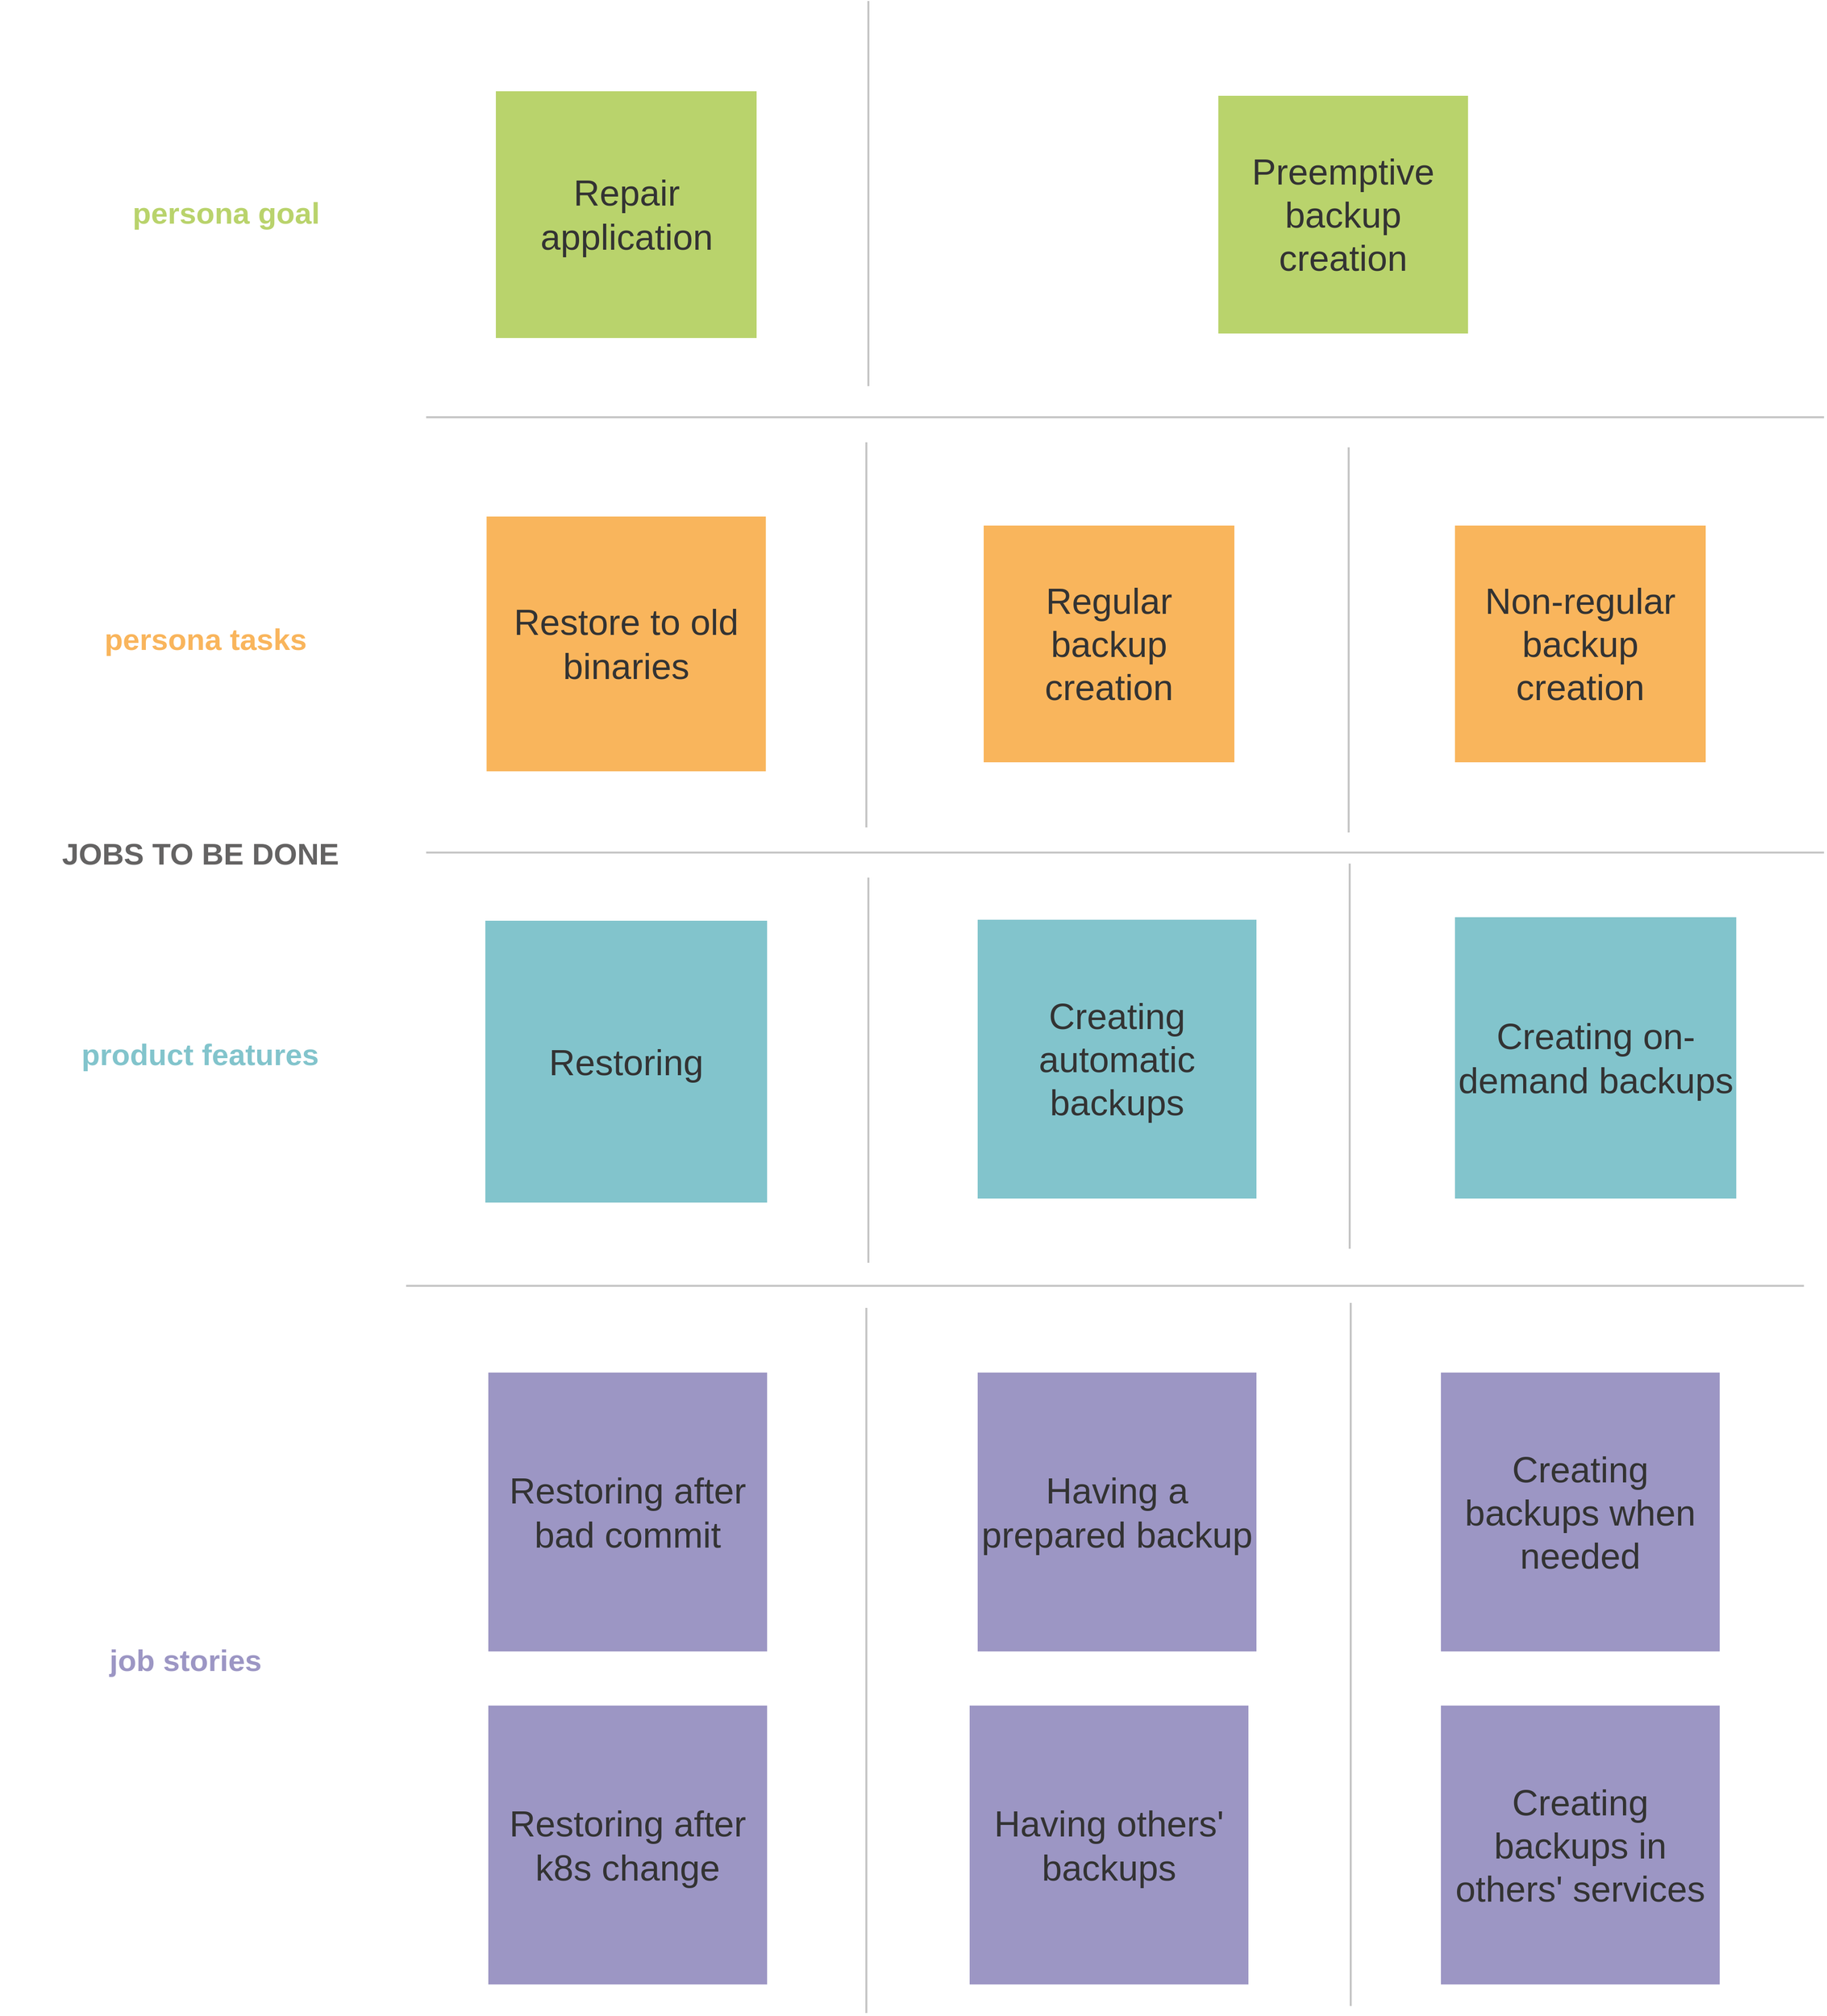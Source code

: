 <mxfile version="24.8.1">
  <diagram id="b51ca4ac-9056-8219-747a-da746b8c7672" name="Page-1">
    <mxGraphModel grid="0" page="0" gridSize="10" guides="1" tooltips="1" connect="1" arrows="1" fold="1" pageScale="1" pageWidth="827" pageHeight="1169" background="#ffffff" math="0" shadow="0">
      <root>
        <mxCell id="0" />
        <mxCell id="1" parent="0" />
        <mxCell id="40d4dfce8750839b-10" value="" style="endArrow=none;html=1;strokeColor=#c6c6c6;strokeWidth=2;" edge="1" parent="1">
          <mxGeometry width="50" height="50" relative="1" as="geometry">
            <mxPoint x="1871" y="161.0" as="sourcePoint" />
            <mxPoint x="1871" y="-223" as="targetPoint" />
          </mxGeometry>
        </mxCell>
        <mxCell id="40d4dfce8750839b-21" value="" style="endArrow=none;html=1;strokeColor=#c6c6c6;strokeWidth=2;" edge="1" parent="1">
          <mxGeometry width="50" height="50" relative="1" as="geometry">
            <mxPoint x="2352.0" y="166.0" as="sourcePoint" />
            <mxPoint x="2352.0" y="-218" as="targetPoint" />
          </mxGeometry>
        </mxCell>
        <mxCell id="40d4dfce8750839b-35" value="" style="endArrow=none;html=1;strokeColor=#c6c6c6;strokeWidth=2;" edge="1" parent="1">
          <mxGeometry width="50" height="50" relative="1" as="geometry">
            <mxPoint x="1432" y="186.0" as="sourcePoint" />
            <mxPoint x="2826.0" y="186.0" as="targetPoint" />
          </mxGeometry>
        </mxCell>
        <mxCell id="40d4dfce8750839b-40" value="" style="endArrow=none;html=1;strokeColor=#c6c6c6;strokeWidth=2;" edge="1" parent="1">
          <mxGeometry width="50" height="50" relative="1" as="geometry">
            <mxPoint x="1873" y="595" as="sourcePoint" />
            <mxPoint x="1873" y="211.0" as="targetPoint" />
          </mxGeometry>
        </mxCell>
        <mxCell id="40d4dfce8750839b-44" value="" style="endArrow=none;html=1;strokeColor=#c6c6c6;strokeWidth=2;" edge="1" parent="1">
          <mxGeometry width="50" height="50" relative="1" as="geometry">
            <mxPoint x="2353.0" y="581" as="sourcePoint" />
            <mxPoint x="2353.0" y="197.0" as="targetPoint" />
          </mxGeometry>
        </mxCell>
        <mxCell id="40d4dfce8750839b-54" value="" style="endArrow=none;html=1;strokeColor=#c6c6c6;strokeWidth=2;" edge="1" parent="1">
          <mxGeometry width="50" height="50" relative="1" as="geometry">
            <mxPoint x="1432" y="-248" as="sourcePoint" />
            <mxPoint x="2826.0" y="-248" as="targetPoint" />
          </mxGeometry>
        </mxCell>
        <mxCell id="40d4dfce8750839b-72" value="&lt;div style=&quot;text-align: left&quot;&gt;&lt;span style=&quot;font-size: 30px&quot;&gt;&lt;font color=&quot;#646363&quot;&gt;JOBS TO BE DONE&lt;/font&gt;&lt;/span&gt;&lt;/div&gt;" style="text;html=1;strokeColor=none;fillColor=none;align=right;verticalAlign=middle;whiteSpace=wrap;rounded=0;strokeWidth=60;fontStyle=1" vertex="1" parent="1">
          <mxGeometry x="1007" y="177" width="340" height="20" as="geometry" />
        </mxCell>
        <mxCell id="9weRFE-r5tO2uLE9Ns_Z-1" value="" style="endArrow=none;html=1;strokeColor=#c6c6c6;strokeWidth=2;" edge="1" parent="1">
          <mxGeometry width="50" height="50" relative="1" as="geometry">
            <mxPoint x="1412" y="618.0" as="sourcePoint" />
            <mxPoint x="2806.0" y="618.0" as="targetPoint" />
          </mxGeometry>
        </mxCell>
        <mxCell id="9weRFE-r5tO2uLE9Ns_Z-2" value="&lt;p style=&quot;&quot;&gt;&lt;span style=&quot;font-size: 36px;&quot;&gt;Restoring after bad commit&lt;/span&gt;&lt;br&gt;&lt;/p&gt;" style="rounded=0;whiteSpace=wrap;html=1;strokeColor=none;strokeWidth=3;fillColor=#9C96C4;fontSize=12;fontColor=#333333;aspect=fixed;gradientColor=none;" vertex="1" parent="1">
          <mxGeometry x="1494" y="704.5" width="278" height="278" as="geometry" />
        </mxCell>
        <mxCell id="9weRFE-r5tO2uLE9Ns_Z-5" value="&lt;span style=&quot;font-size: 36px;&quot;&gt;Creating on-demand backups&lt;/span&gt;" style="rounded=0;whiteSpace=wrap;html=1;strokeColor=none;strokeWidth=3;fillColor=#82C4CC;fontSize=12;fontColor=#333333;aspect=fixed;" vertex="1" parent="1">
          <mxGeometry x="2458" y="250.5" width="280.5" height="280.5" as="geometry" />
        </mxCell>
        <mxCell id="9weRFE-r5tO2uLE9Ns_Z-6" value="&lt;span style=&quot;font-size: 36px;&quot;&gt;Creating automatic backups&lt;/span&gt;" style="rounded=0;whiteSpace=wrap;html=1;strokeColor=none;strokeWidth=3;fillColor=#82C4CC;fontSize=12;fontColor=#333333;aspect=fixed;" vertex="1" parent="1">
          <mxGeometry x="1982" y="253" width="278" height="278" as="geometry" />
        </mxCell>
        <mxCell id="9weRFE-r5tO2uLE9Ns_Z-7" value="&lt;span style=&quot;font-size: 36px;&quot;&gt;Restoring&lt;/span&gt;" style="rounded=0;whiteSpace=wrap;html=1;strokeColor=none;strokeWidth=3;fillColor=#82C4CC;fontSize=12;fontColor=#333333;aspect=fixed;" vertex="1" parent="1">
          <mxGeometry x="1491" y="254" width="281" height="281" as="geometry" />
        </mxCell>
        <mxCell id="9weRFE-r5tO2uLE9Ns_Z-8" value="&lt;span style=&quot;font-size: 36px;&quot;&gt;Regular backup creation&lt;/span&gt;" style="rounded=0;whiteSpace=wrap;html=1;strokeColor=none;strokeWidth=3;fillColor=#F9B55C;fontSize=12;fontColor=#333333;" vertex="1" parent="1">
          <mxGeometry x="1988" y="-140" width="250" height="236" as="geometry" />
        </mxCell>
        <mxCell id="9weRFE-r5tO2uLE9Ns_Z-9" value="&lt;span style=&quot;font-size: 36px;&quot;&gt;Restore to old binaries&lt;/span&gt;" style="rounded=0;whiteSpace=wrap;html=1;strokeColor=none;strokeWidth=3;fillColor=#F9B55C;fontSize=12;fontColor=#333333;" vertex="1" parent="1">
          <mxGeometry x="1492.25" y="-149" width="278.5" height="254" as="geometry" />
        </mxCell>
        <mxCell id="9weRFE-r5tO2uLE9Ns_Z-10" value="&lt;span style=&quot;font-size: 36px;&quot;&gt;Non-regular backup creation&lt;/span&gt;" style="rounded=0;whiteSpace=wrap;html=1;strokeColor=none;strokeWidth=3;fillColor=#F9B55C;fontSize=12;fontColor=#333333;" vertex="1" parent="1">
          <mxGeometry x="2458" y="-140" width="250" height="236" as="geometry" />
        </mxCell>
        <mxCell id="9weRFE-r5tO2uLE9Ns_Z-12" value="" style="endArrow=none;html=1;strokeColor=#c6c6c6;strokeWidth=2;" edge="1" parent="1">
          <mxGeometry width="50" height="50" relative="1" as="geometry">
            <mxPoint x="1873" y="-279.0" as="sourcePoint" />
            <mxPoint x="1873" y="-663" as="targetPoint" />
          </mxGeometry>
        </mxCell>
        <mxCell id="9weRFE-r5tO2uLE9Ns_Z-13" value="" style="endArrow=none;html=1;strokeColor=#c6c6c6;strokeWidth=2;" edge="1" parent="1">
          <mxGeometry width="50" height="50" relative="1" as="geometry">
            <mxPoint x="1871" y="1343" as="sourcePoint" />
            <mxPoint x="1871" y="640" as="targetPoint" />
          </mxGeometry>
        </mxCell>
        <mxCell id="9weRFE-r5tO2uLE9Ns_Z-14" value="" style="endArrow=none;html=1;strokeColor=#c6c6c6;strokeWidth=2;" edge="1" parent="1">
          <mxGeometry width="50" height="50" relative="1" as="geometry">
            <mxPoint x="2354" y="1336" as="sourcePoint" />
            <mxPoint x="2354" y="635" as="targetPoint" />
          </mxGeometry>
        </mxCell>
        <mxCell id="9weRFE-r5tO2uLE9Ns_Z-15" value="&lt;p style=&quot;line-height: 110%&quot;&gt;&lt;/p&gt;&lt;div style=&quot;text-align: right&quot;&gt;&lt;span style=&quot;font-size: 30px;&quot;&gt;&lt;b&gt;job stories&lt;/b&gt;&lt;/span&gt;&lt;/div&gt;&lt;p&gt;&lt;/p&gt;" style="text;html=1;strokeColor=none;fillColor=none;align=right;verticalAlign=top;whiteSpace=wrap;rounded=0;strokeWidth=60;spacingTop=-15;fontColor=#9C96C4;" vertex="1" parent="1">
          <mxGeometry x="1081" y="970" width="189" height="55" as="geometry" />
        </mxCell>
        <mxCell id="9weRFE-r5tO2uLE9Ns_Z-16" value="&lt;p style=&quot;line-height: 110%&quot;&gt;&lt;/p&gt;&lt;div style=&quot;text-align: right&quot;&gt;&lt;font color=&quot;#82c4cc&quot;&gt;&lt;span style=&quot;font-size: 30px;&quot;&gt;&lt;b&gt;product features&lt;/b&gt;&lt;/span&gt;&lt;/font&gt;&lt;/div&gt;&lt;p&gt;&lt;/p&gt;" style="text;html=1;strokeColor=none;fillColor=none;align=right;verticalAlign=top;whiteSpace=wrap;rounded=0;strokeWidth=60;spacingTop=-15;" vertex="1" parent="1">
          <mxGeometry x="1078" y="366" width="249" height="57" as="geometry" />
        </mxCell>
        <mxCell id="9weRFE-r5tO2uLE9Ns_Z-17" value="&lt;span style=&quot;font-size: 36px;&quot;&gt;Repair application&lt;/span&gt;" style="rounded=0;whiteSpace=wrap;html=1;strokeColor=none;strokeWidth=3;fillColor=#B9D36C;fontSize=12;fontColor=#333333;" vertex="1" parent="1">
          <mxGeometry x="1501.5" y="-573" width="260" height="246" as="geometry" />
        </mxCell>
        <mxCell id="9weRFE-r5tO2uLE9Ns_Z-18" value="&lt;p style=&quot;line-height: 110%&quot;&gt;&lt;/p&gt;&lt;div style=&quot;text-align: left&quot;&gt;&lt;font color=&quot;#f9b55c&quot;&gt;&lt;span style=&quot;font-size: 30px;&quot;&gt;&lt;b&gt;persona tasks&lt;/b&gt;&lt;/span&gt;&lt;/font&gt;&lt;/div&gt;&lt;p&gt;&lt;/p&gt;" style="text;html=1;strokeColor=none;fillColor=none;align=right;verticalAlign=top;whiteSpace=wrap;rounded=0;strokeWidth=60;spacingTop=-15;" vertex="1" parent="1">
          <mxGeometry x="1090" y="-48.12" width="225" height="52.25" as="geometry" />
        </mxCell>
        <mxCell id="9weRFE-r5tO2uLE9Ns_Z-20" value="&lt;div style=&quot;text-align: left&quot;&gt;&lt;span style=&quot;font-size: 30px&quot;&gt;&lt;font color=&quot;#b9d36c&quot;&gt;persona goal&lt;/font&gt;&lt;/span&gt;&lt;/div&gt;" style="text;html=1;strokeColor=none;fillColor=none;align=right;verticalAlign=middle;whiteSpace=wrap;rounded=0;strokeWidth=60;fontStyle=1" vertex="1" parent="1">
          <mxGeometry x="1117.5" y="-497.75" width="209.5" height="90.5" as="geometry" />
        </mxCell>
        <mxCell id="9weRFE-r5tO2uLE9Ns_Z-28" value="&lt;span style=&quot;font-size: 36px;&quot;&gt;Preemptive backup creation&lt;/span&gt;" style="rounded=0;whiteSpace=wrap;html=1;strokeColor=none;strokeWidth=3;fillColor=#B9D36C;fontSize=12;fontColor=#333333;" vertex="1" parent="1">
          <mxGeometry x="2222" y="-568.5" width="249" height="237" as="geometry" />
        </mxCell>
        <mxCell id="9weRFE-r5tO2uLE9Ns_Z-40" style="edgeStyle=orthogonalEdgeStyle;rounded=0;orthogonalLoop=1;jettySize=auto;html=1;exitX=0.5;exitY=1;exitDx=0;exitDy=0;" edge="1" parent="1" source="9weRFE-r5tO2uLE9Ns_Z-15" target="9weRFE-r5tO2uLE9Ns_Z-15">
          <mxGeometry relative="1" as="geometry" />
        </mxCell>
        <mxCell id="MFDk8UQHbfPtwjIw-j23-6" value="&lt;p style=&quot;&quot;&gt;&lt;span style=&quot;font-size: 36px;&quot;&gt;Having a prepared backup&lt;/span&gt;&lt;br&gt;&lt;/p&gt;" style="rounded=0;whiteSpace=wrap;html=1;strokeColor=none;strokeWidth=3;fillColor=#9C96C4;fontSize=12;fontColor=#333333;aspect=fixed;gradientColor=none;" vertex="1" parent="1">
          <mxGeometry x="1982" y="704.5" width="278" height="278" as="geometry" />
        </mxCell>
        <mxCell id="MFDk8UQHbfPtwjIw-j23-7" value="&lt;p style=&quot;&quot;&gt;&lt;span style=&quot;font-size: 36px;&quot;&gt;Creating backups when needed&lt;/span&gt;&lt;br&gt;&lt;/p&gt;" style="rounded=0;whiteSpace=wrap;html=1;strokeColor=none;strokeWidth=3;fillColor=#9C96C4;fontSize=12;fontColor=#333333;aspect=fixed;gradientColor=none;" vertex="1" parent="1">
          <mxGeometry x="2444" y="704.5" width="278" height="278" as="geometry" />
        </mxCell>
        <mxCell id="MFDk8UQHbfPtwjIw-j23-8" value="&lt;p style=&quot;&quot;&gt;&lt;span style=&quot;font-size: 36px;&quot;&gt;Restoring after k8s change&lt;/span&gt;&lt;br&gt;&lt;/p&gt;" style="rounded=0;whiteSpace=wrap;html=1;strokeColor=none;strokeWidth=3;fillColor=#9C96C4;fontSize=12;fontColor=#333333;aspect=fixed;gradientColor=none;" vertex="1" parent="1">
          <mxGeometry x="1494" y="1036.5" width="278" height="278" as="geometry" />
        </mxCell>
        <mxCell id="MFDk8UQHbfPtwjIw-j23-9" value="&lt;p style=&quot;&quot;&gt;&lt;span style=&quot;font-size: 36px;&quot;&gt;Having others&#39; backups&lt;/span&gt;&lt;br&gt;&lt;/p&gt;" style="rounded=0;whiteSpace=wrap;html=1;strokeColor=none;strokeWidth=3;fillColor=#9C96C4;fontSize=12;fontColor=#333333;aspect=fixed;gradientColor=none;" vertex="1" parent="1">
          <mxGeometry x="1974" y="1036.5" width="278" height="278" as="geometry" />
        </mxCell>
        <mxCell id="MFDk8UQHbfPtwjIw-j23-10" value="&lt;p style=&quot;&quot;&gt;&lt;span style=&quot;font-size: 36px;&quot;&gt;Creating backups in others&#39; services&lt;/span&gt;&lt;br&gt;&lt;/p&gt;" style="rounded=0;whiteSpace=wrap;html=1;strokeColor=none;strokeWidth=3;fillColor=#9C96C4;fontSize=12;fontColor=#333333;aspect=fixed;gradientColor=none;" vertex="1" parent="1">
          <mxGeometry x="2444" y="1036.5" width="278" height="278" as="geometry" />
        </mxCell>
      </root>
    </mxGraphModel>
  </diagram>
</mxfile>
